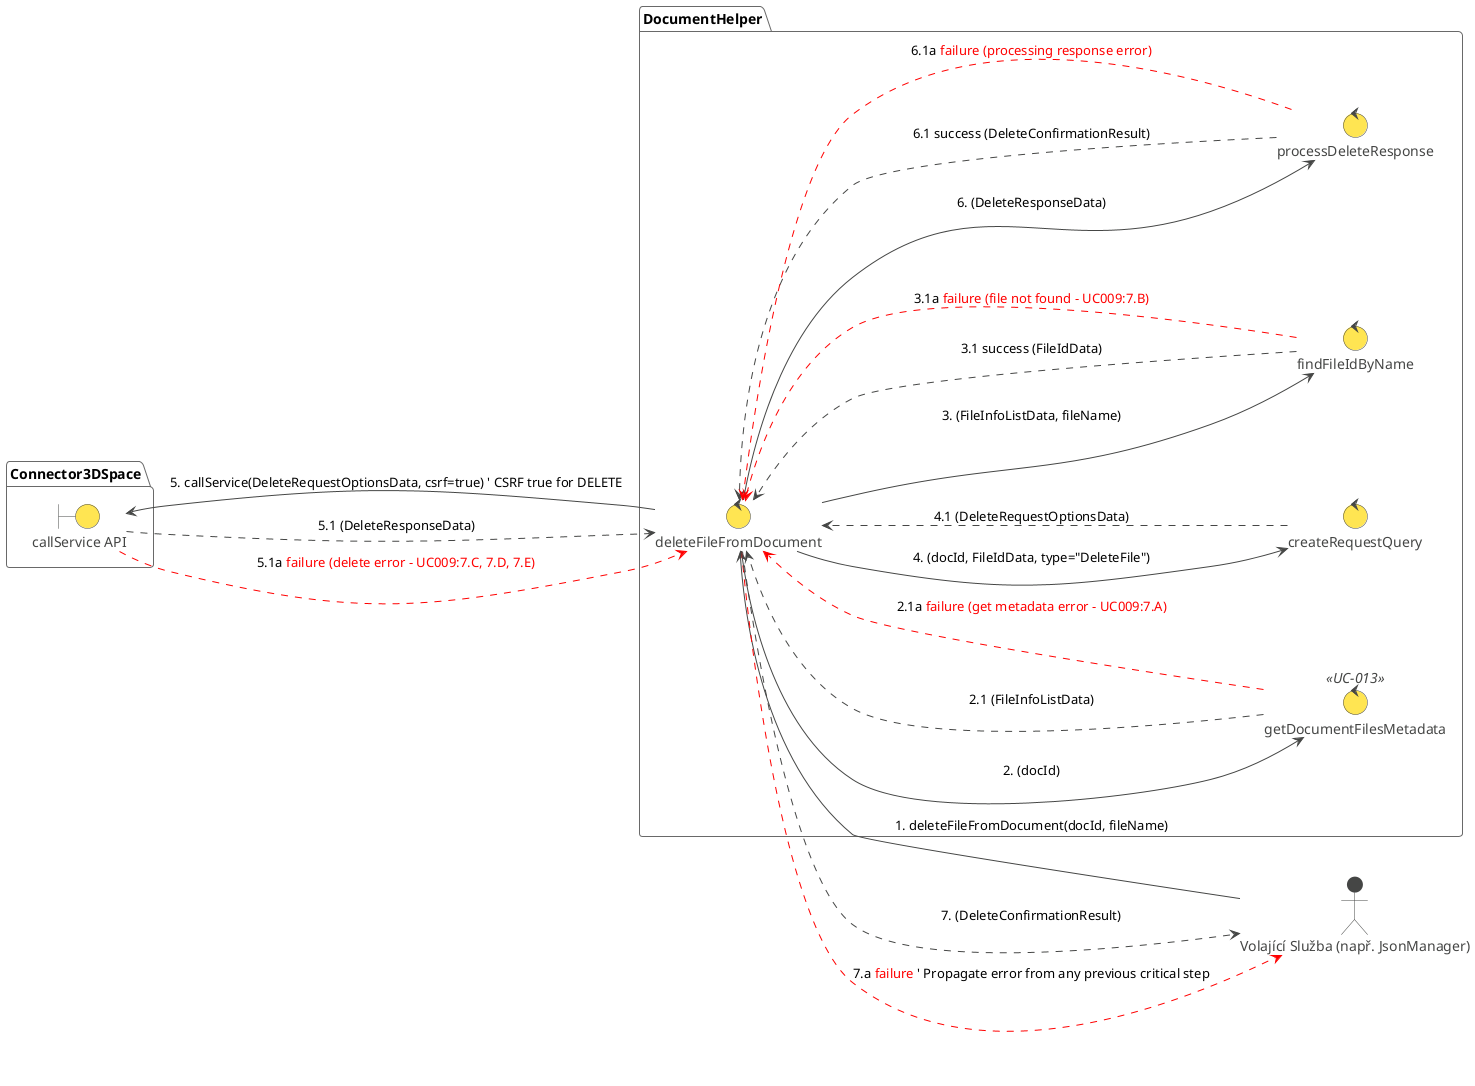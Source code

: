 @startuml RD-009_Delete_File_From_Document
!theme vibrant
left to right direction

actor "Volající Služba (např. JsonManager)" as CallingService

package "DocumentHelper" as DocumentHelperModule {
    control "deleteFileFromDocument" as deleteFileCtrl
    control "getDocumentFilesMetadata" as getFilesMetadataCtrl <<UC-013>>
    control "findFileIdByName" as findFileIdByNameCtrl
    control "createRequestQuery" as createRequestQueryCtrl
    control "processDeleteResponse" as processDeleteResponseCtrl
}

package "Connector3DSpace" {
    boundary "callService API" as ConnectorApi
}

' Entities are commented out
' entity "InputParams (data)" as InputParamsData ' docId, fileName
' entity "FileInfoList (data)" as FileInfoListData
' entity "FileId (data)" as FileIdData
' entity "DeleteRequestOptions (data)" as DeleteRequestOptionsData
' entity "DeleteResponse (data)" as DeleteResponseData
' entity "DeleteConfirmation (result)" as DeleteConfirmationResult

' UC-009 Krok 1: Volající služba volá API
CallingService -> deleteFileCtrl : 1. deleteFileFromDocument(docId, fileName)

' UC-009 Krok 2: Invoke UC-013 Získání metadat souborů
deleteFileCtrl -> getFilesMetadataCtrl : 2. (docId)
getFilesMetadataCtrl ..> deleteFileCtrl : 2.1 (FileInfoListData)
getFilesMetadataCtrl .[#red].> deleteFileCtrl : 2.1a <color:red>failure (get metadata error - UC009:7.A)</color>

' UC-009 Krok 3: Najdi fileId podle fileName
deleteFileCtrl -> findFileIdByNameCtrl : 3. (FileInfoListData, fileName)
findFileIdByNameCtrl ..> deleteFileCtrl : 3.1 success (FileIdData)
findFileIdByNameCtrl .[#red].> deleteFileCtrl : 3.1a <color:red>failure (file not found - UC009:7.B)</color>

' UC-009 Krok 4: Sestavení požadavku na smazání souboru
' This happens if fileId was found (step 3.1)
deleteFileCtrl -> createRequestQueryCtrl : 4. (docId, FileIdData, type="DeleteFile")
createRequestQueryCtrl ..> deleteFileCtrl : 4.1 (DeleteRequestOptionsData)

' UC-009 Krok 5: Odeslání požadavku na smazání a získání odpovědi
deleteFileCtrl -> ConnectorApi : 5. callService(DeleteRequestOptionsData, csrf=true) ' CSRF true for DELETE
ConnectorApi ..> deleteFileCtrl : 5.1 (DeleteResponseData)
ConnectorApi .[#red].> deleteFileCtrl : 5.1a <color:red>failure (delete error - UC009:7.C, 7.D, 7.E)</color>

' UC-009 Krok 6: Zpracování DeleteResponse
deleteFileCtrl -> processDeleteResponseCtrl : 6. (DeleteResponseData)
processDeleteResponseCtrl ..> deleteFileCtrl : 6.1 success (DeleteConfirmationResult)
processDeleteResponseCtrl .[#red].> deleteFileCtrl : 6.1a <color:red>failure (processing response error)</color>

' UC-009 Krok 7: Vrácení odpovědi
deleteFileCtrl ..> CallingService : 7. (DeleteConfirmationResult)
deleteFileCtrl .[#red].> CallingService : 7.a <color:red>failure</color> ' Propagate error from any previous critical step

@enduml